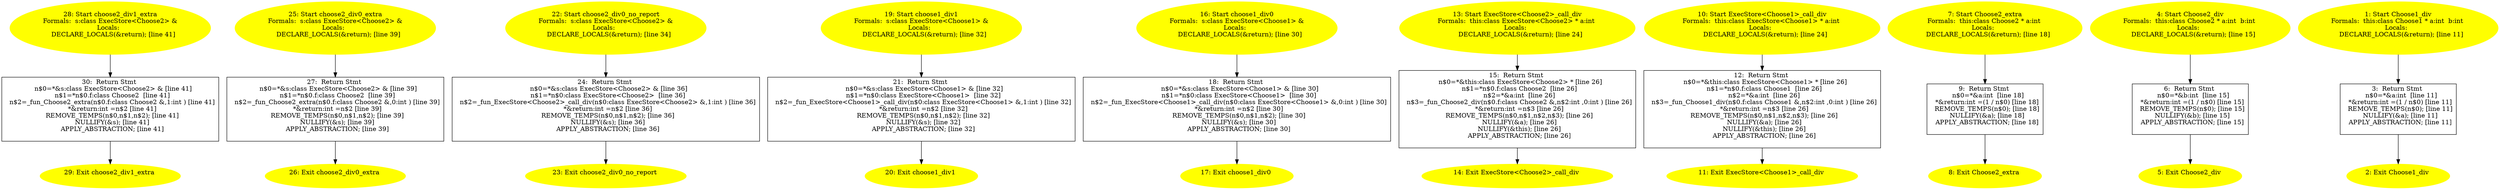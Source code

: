 digraph iCFG {
30 [label="30:  Return Stmt \n   n$0=*&s:class ExecStore<Choose2> & [line 41]\n  n$1=*n$0.f:class Choose2  [line 41]\n  n$2=_fun_Choose2_extra(n$0.f:class Choose2 &,1:int ) [line 41]\n  *&return:int =n$2 [line 41]\n  REMOVE_TEMPS(n$0,n$1,n$2); [line 41]\n  NULLIFY(&s); [line 41]\n  APPLY_ABSTRACTION; [line 41]\n " shape="box"]
	

	 30 -> 29 ;
29 [label="29: Exit choose2_div1_extra \n  " color=yellow style=filled]
	

28 [label="28: Start choose2_div1_extra\nFormals:  s:class ExecStore<Choose2> &\nLocals:  \n   DECLARE_LOCALS(&return); [line 41]\n " color=yellow style=filled]
	

	 28 -> 30 ;
27 [label="27:  Return Stmt \n   n$0=*&s:class ExecStore<Choose2> & [line 39]\n  n$1=*n$0.f:class Choose2  [line 39]\n  n$2=_fun_Choose2_extra(n$0.f:class Choose2 &,0:int ) [line 39]\n  *&return:int =n$2 [line 39]\n  REMOVE_TEMPS(n$0,n$1,n$2); [line 39]\n  NULLIFY(&s); [line 39]\n  APPLY_ABSTRACTION; [line 39]\n " shape="box"]
	

	 27 -> 26 ;
26 [label="26: Exit choose2_div0_extra \n  " color=yellow style=filled]
	

25 [label="25: Start choose2_div0_extra\nFormals:  s:class ExecStore<Choose2> &\nLocals:  \n   DECLARE_LOCALS(&return); [line 39]\n " color=yellow style=filled]
	

	 25 -> 27 ;
24 [label="24:  Return Stmt \n   n$0=*&s:class ExecStore<Choose2> & [line 36]\n  n$1=*n$0:class ExecStore<Choose2>  [line 36]\n  n$2=_fun_ExecStore<Choose2>_call_div(n$0:class ExecStore<Choose2> &,1:int ) [line 36]\n  *&return:int =n$2 [line 36]\n  REMOVE_TEMPS(n$0,n$1,n$2); [line 36]\n  NULLIFY(&s); [line 36]\n  APPLY_ABSTRACTION; [line 36]\n " shape="box"]
	

	 24 -> 23 ;
23 [label="23: Exit choose2_div0_no_report \n  " color=yellow style=filled]
	

22 [label="22: Start choose2_div0_no_report\nFormals:  s:class ExecStore<Choose2> &\nLocals:  \n   DECLARE_LOCALS(&return); [line 34]\n " color=yellow style=filled]
	

	 22 -> 24 ;
21 [label="21:  Return Stmt \n   n$0=*&s:class ExecStore<Choose1> & [line 32]\n  n$1=*n$0:class ExecStore<Choose1>  [line 32]\n  n$2=_fun_ExecStore<Choose1>_call_div(n$0:class ExecStore<Choose1> &,1:int ) [line 32]\n  *&return:int =n$2 [line 32]\n  REMOVE_TEMPS(n$0,n$1,n$2); [line 32]\n  NULLIFY(&s); [line 32]\n  APPLY_ABSTRACTION; [line 32]\n " shape="box"]
	

	 21 -> 20 ;
20 [label="20: Exit choose1_div1 \n  " color=yellow style=filled]
	

19 [label="19: Start choose1_div1\nFormals:  s:class ExecStore<Choose1> &\nLocals:  \n   DECLARE_LOCALS(&return); [line 32]\n " color=yellow style=filled]
	

	 19 -> 21 ;
18 [label="18:  Return Stmt \n   n$0=*&s:class ExecStore<Choose1> & [line 30]\n  n$1=*n$0:class ExecStore<Choose1>  [line 30]\n  n$2=_fun_ExecStore<Choose1>_call_div(n$0:class ExecStore<Choose1> &,0:int ) [line 30]\n  *&return:int =n$2 [line 30]\n  REMOVE_TEMPS(n$0,n$1,n$2); [line 30]\n  NULLIFY(&s); [line 30]\n  APPLY_ABSTRACTION; [line 30]\n " shape="box"]
	

	 18 -> 17 ;
17 [label="17: Exit choose1_div0 \n  " color=yellow style=filled]
	

16 [label="16: Start choose1_div0\nFormals:  s:class ExecStore<Choose1> &\nLocals:  \n   DECLARE_LOCALS(&return); [line 30]\n " color=yellow style=filled]
	

	 16 -> 18 ;
15 [label="15:  Return Stmt \n   n$0=*&this:class ExecStore<Choose2> * [line 26]\n  n$1=*n$0.f:class Choose2  [line 26]\n  n$2=*&a:int  [line 26]\n  n$3=_fun_Choose2_div(n$0.f:class Choose2 &,n$2:int ,0:int ) [line 26]\n  *&return:int =n$3 [line 26]\n  REMOVE_TEMPS(n$0,n$1,n$2,n$3); [line 26]\n  NULLIFY(&a); [line 26]\n  NULLIFY(&this); [line 26]\n  APPLY_ABSTRACTION; [line 26]\n " shape="box"]
	

	 15 -> 14 ;
14 [label="14: Exit ExecStore<Choose2>_call_div \n  " color=yellow style=filled]
	

13 [label="13: Start ExecStore<Choose2>_call_div\nFormals:  this:class ExecStore<Choose2> * a:int \nLocals:  \n   DECLARE_LOCALS(&return); [line 24]\n " color=yellow style=filled]
	

	 13 -> 15 ;
12 [label="12:  Return Stmt \n   n$0=*&this:class ExecStore<Choose1> * [line 26]\n  n$1=*n$0.f:class Choose1  [line 26]\n  n$2=*&a:int  [line 26]\n  n$3=_fun_Choose1_div(n$0.f:class Choose1 &,n$2:int ,0:int ) [line 26]\n  *&return:int =n$3 [line 26]\n  REMOVE_TEMPS(n$0,n$1,n$2,n$3); [line 26]\n  NULLIFY(&a); [line 26]\n  NULLIFY(&this); [line 26]\n  APPLY_ABSTRACTION; [line 26]\n " shape="box"]
	

	 12 -> 11 ;
11 [label="11: Exit ExecStore<Choose1>_call_div \n  " color=yellow style=filled]
	

10 [label="10: Start ExecStore<Choose1>_call_div\nFormals:  this:class ExecStore<Choose1> * a:int \nLocals:  \n   DECLARE_LOCALS(&return); [line 24]\n " color=yellow style=filled]
	

	 10 -> 12 ;
9 [label="9:  Return Stmt \n   n$0=*&a:int  [line 18]\n  *&return:int =(1 / n$0) [line 18]\n  REMOVE_TEMPS(n$0); [line 18]\n  NULLIFY(&a); [line 18]\n  APPLY_ABSTRACTION; [line 18]\n " shape="box"]
	

	 9 -> 8 ;
8 [label="8: Exit Choose2_extra \n  " color=yellow style=filled]
	

7 [label="7: Start Choose2_extra\nFormals:  this:class Choose2 * a:int \nLocals:  \n   DECLARE_LOCALS(&return); [line 18]\n " color=yellow style=filled]
	

	 7 -> 9 ;
6 [label="6:  Return Stmt \n   n$0=*&b:int  [line 15]\n  *&return:int =(1 / n$0) [line 15]\n  REMOVE_TEMPS(n$0); [line 15]\n  NULLIFY(&b); [line 15]\n  APPLY_ABSTRACTION; [line 15]\n " shape="box"]
	

	 6 -> 5 ;
5 [label="5: Exit Choose2_div \n  " color=yellow style=filled]
	

4 [label="4: Start Choose2_div\nFormals:  this:class Choose2 * a:int  b:int \nLocals:  \n   DECLARE_LOCALS(&return); [line 15]\n " color=yellow style=filled]
	

	 4 -> 6 ;
3 [label="3:  Return Stmt \n   n$0=*&a:int  [line 11]\n  *&return:int =(1 / n$0) [line 11]\n  REMOVE_TEMPS(n$0); [line 11]\n  NULLIFY(&a); [line 11]\n  APPLY_ABSTRACTION; [line 11]\n " shape="box"]
	

	 3 -> 2 ;
2 [label="2: Exit Choose1_div \n  " color=yellow style=filled]
	

1 [label="1: Start Choose1_div\nFormals:  this:class Choose1 * a:int  b:int \nLocals:  \n   DECLARE_LOCALS(&return); [line 11]\n " color=yellow style=filled]
	

	 1 -> 3 ;
}
